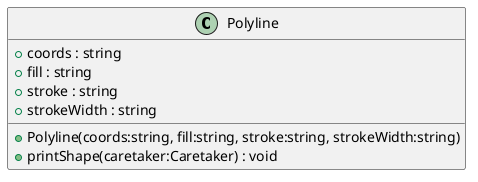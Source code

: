 @startuml
class Polyline {
    + coords : string
    + fill : string
    + stroke : string
    + strokeWidth : string
    + Polyline(coords:string, fill:string, stroke:string, strokeWidth:string)
    + printShape(caretaker:Caretaker) : void
}
@enduml

